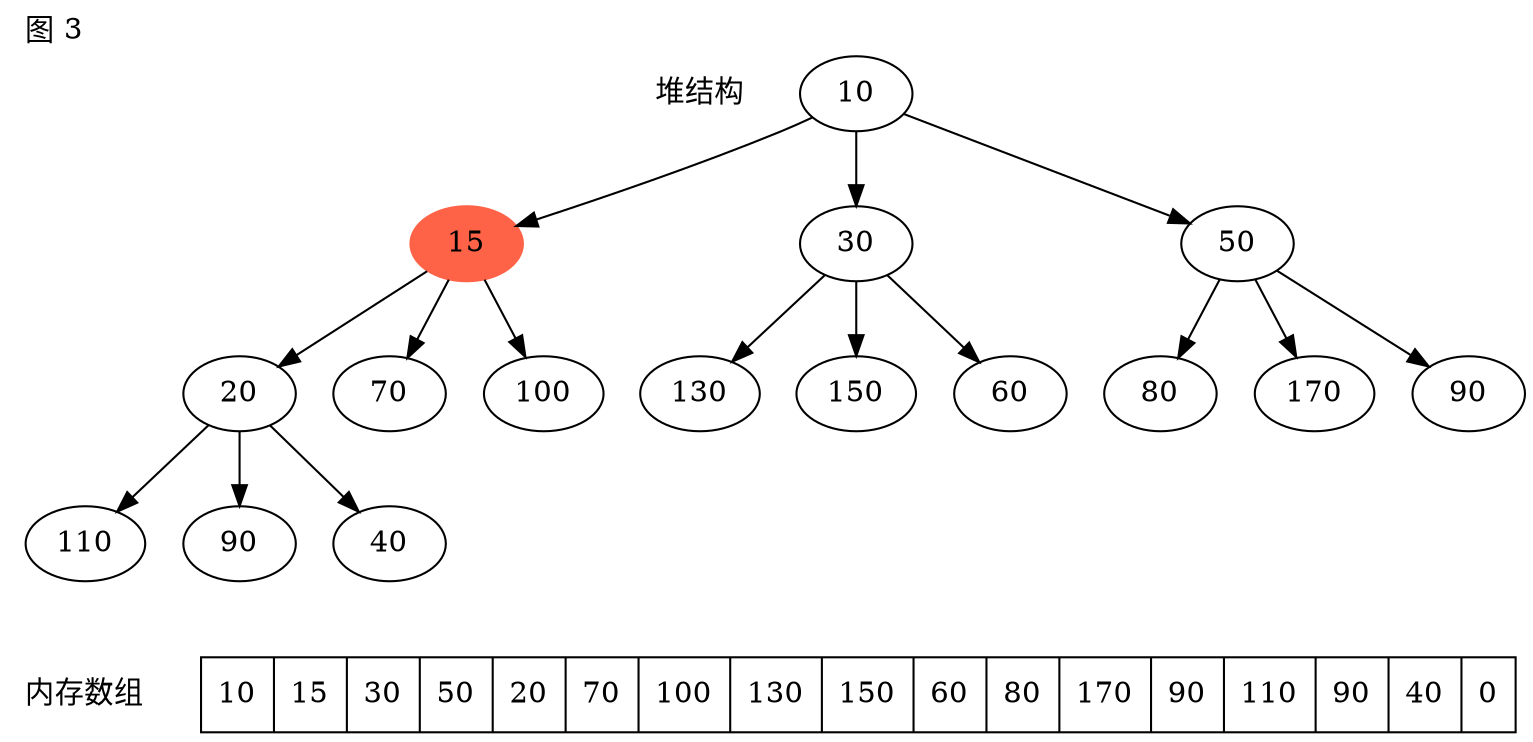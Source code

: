 digraph g{
label="图 3";
labeljust=l;
labelloc=t;

{
l1[label="堆结构",shape="plaintext"];
n0[label=10];
n1[label=15,style = filled,color="tomato"];
n2[label=30];
n3[label=50];
n4[label=20];
n5[label=70];
n6[label=100];
n7[label=130];
n8[label=150];
n9[label=60];
n10[label=80];
n11[label=170];
n12[label=90];
n13[label=110];
n14[label=90];
n15[label=40];
n0->{n1,n2,n3};
n1->{n4,n5,n6};
n2->{n7,n8,n9};
n3->{n10,n11,n12};
n4->{n13, n14, n15};
//n0->n9[style="dotted",constraint=false];
}

{
rank="sink";
l2[label="内存数组",shape="plaintext"];
arr[label="10 | 15 | 30 | 50 | 20 | 70 | 100 | 130 | 150 | 60 | 80 | 170 | 90 | 110 | 90 | 40 | 0", shape="record"];
}

}

